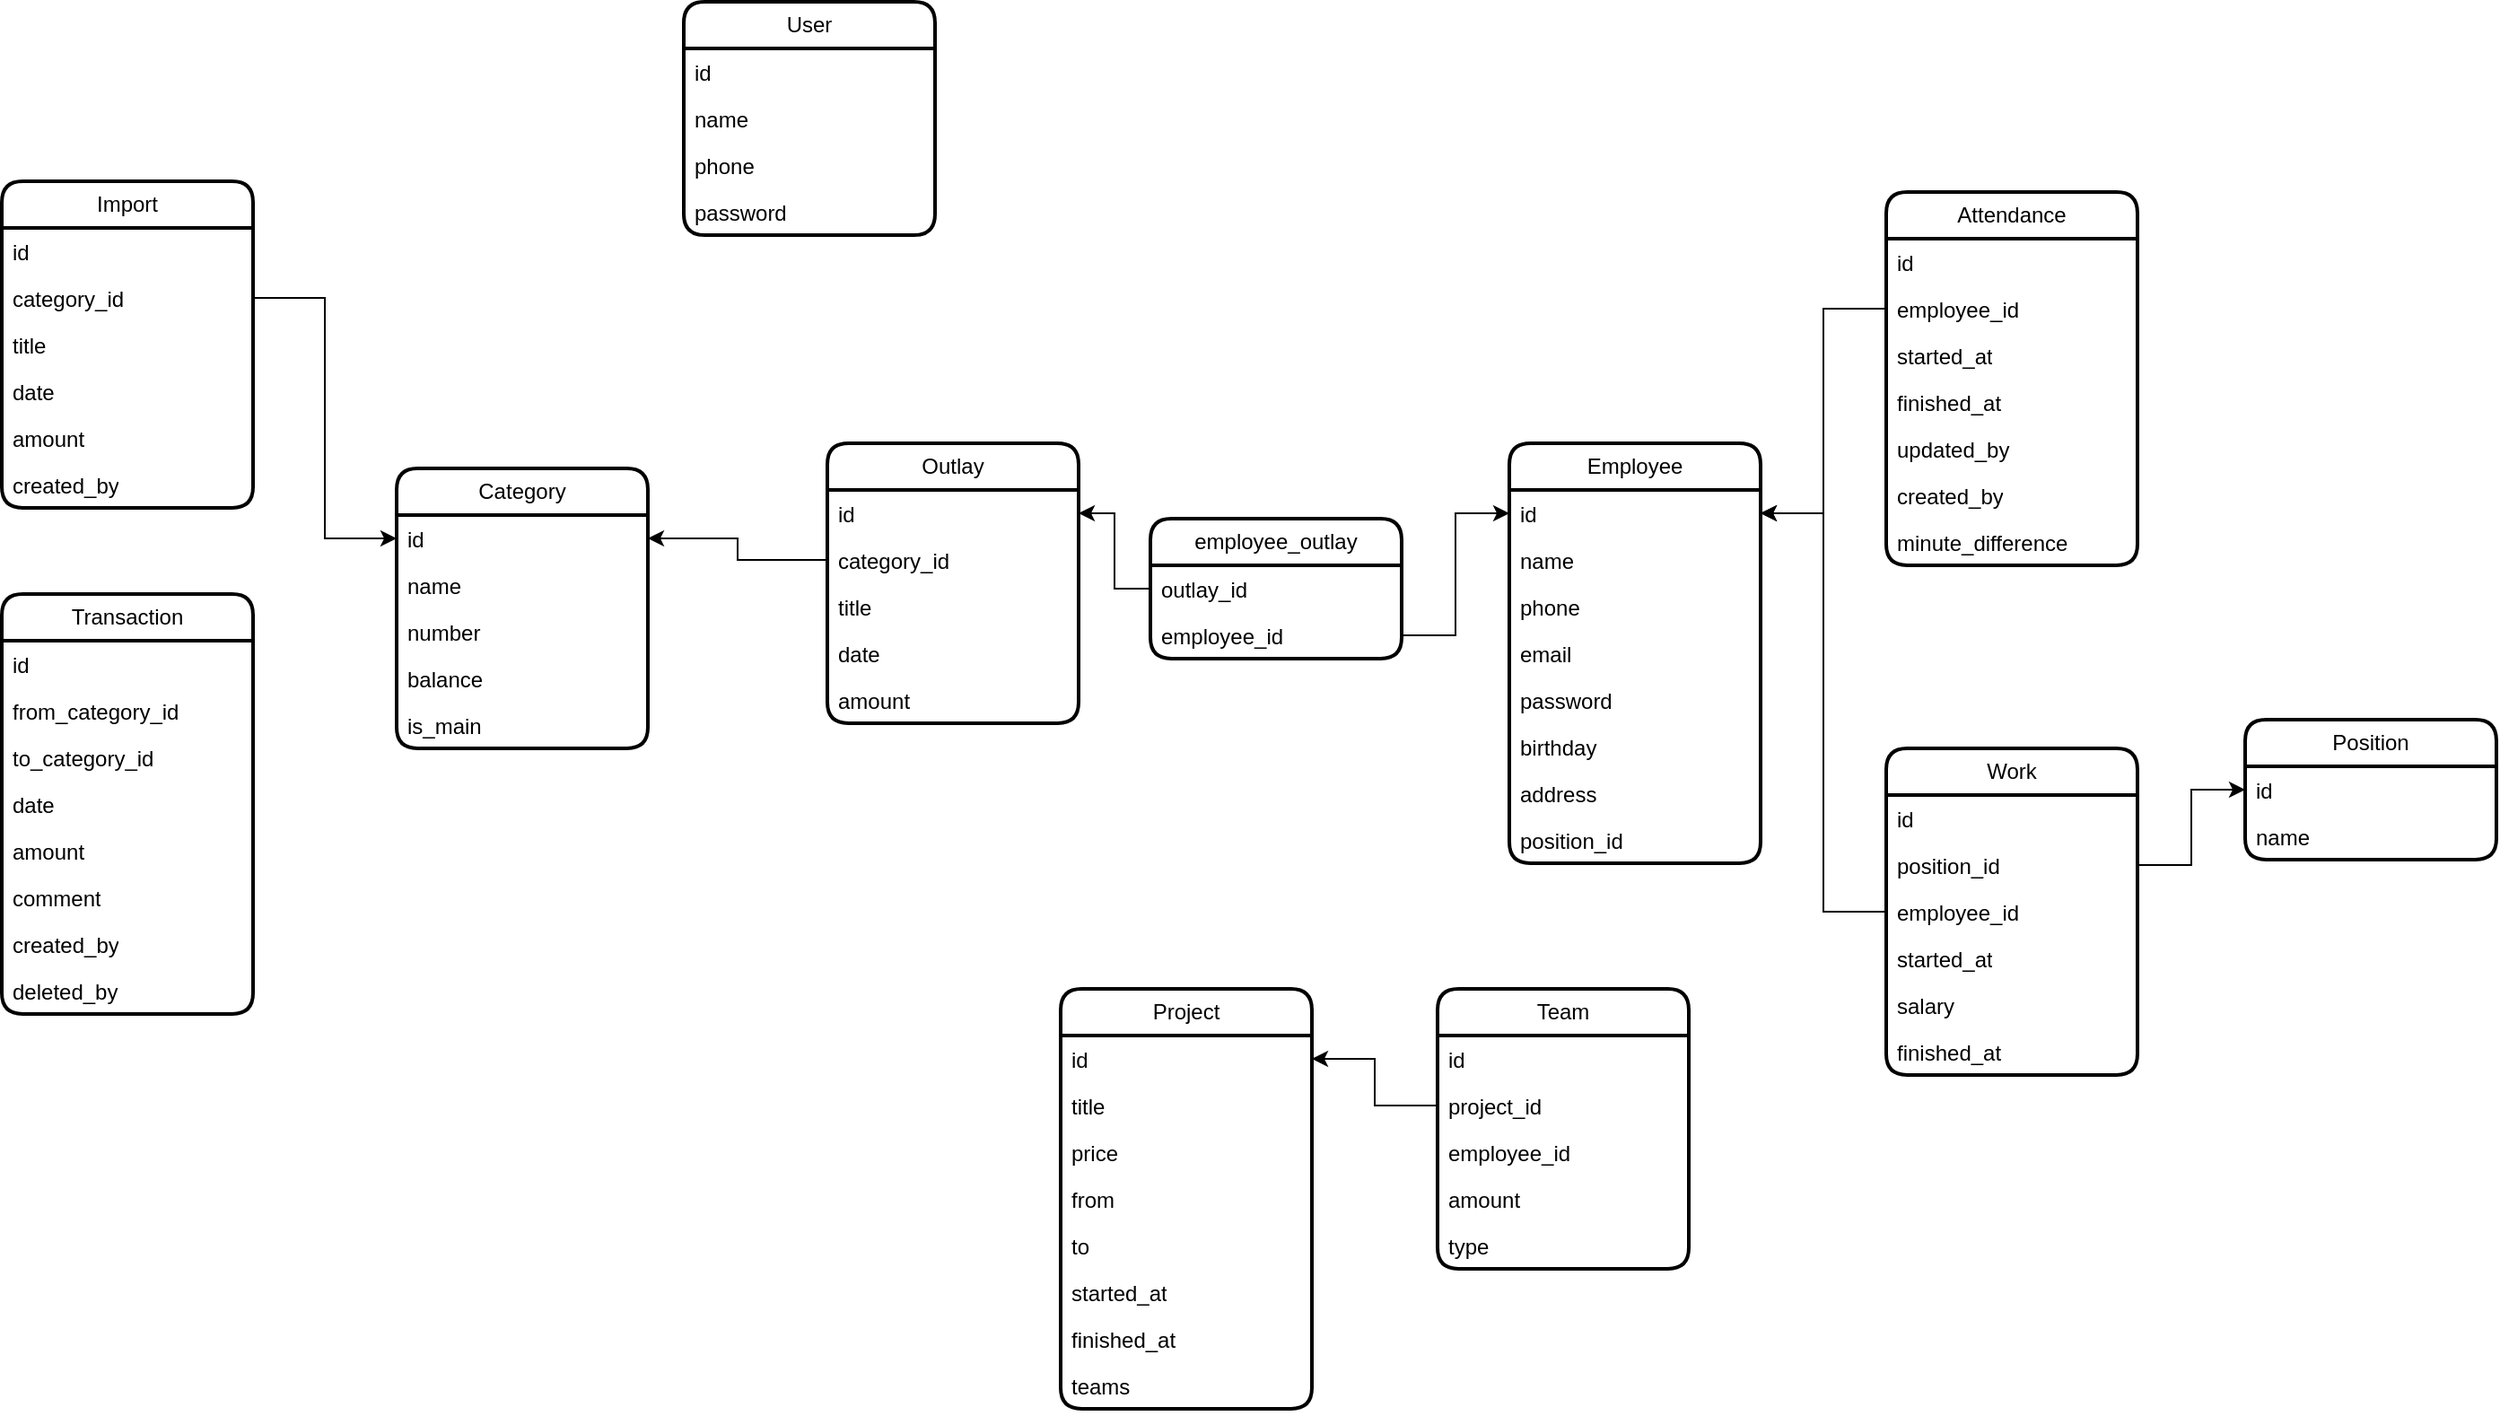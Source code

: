 <mxfile version="24.0.6" type="github" pages="2">
  <diagram name="Страница — 1" id="xwpIghTw2s4G7OZQ__0h">
    <mxGraphModel dx="1434" dy="-431" grid="1" gridSize="10" guides="1" tooltips="1" connect="1" arrows="1" fold="1" page="1" pageScale="1" pageWidth="827" pageHeight="1169" math="0" shadow="0">
      <root>
        <mxCell id="0" />
        <mxCell id="1" parent="0" />
        <mxCell id="VWcEw-TMoXdzqKvh63hx-1" value="Category" style="swimlane;fontStyle=0;childLayout=stackLayout;horizontal=1;startSize=26;fillColor=none;horizontalStack=0;resizeParent=1;resizeParentMax=0;resizeLast=0;collapsible=1;marginBottom=0;whiteSpace=wrap;html=1;rounded=1;shadow=0;glass=0;strokeWidth=2;" parent="1" vertex="1">
          <mxGeometry x="420" y="1830" width="140" height="156" as="geometry" />
        </mxCell>
        <mxCell id="VWcEw-TMoXdzqKvh63hx-2" value="id" style="text;strokeColor=none;fillColor=none;align=left;verticalAlign=top;spacingLeft=4;spacingRight=4;overflow=hidden;rotatable=0;points=[[0,0.5],[1,0.5]];portConstraint=eastwest;whiteSpace=wrap;html=1;" parent="VWcEw-TMoXdzqKvh63hx-1" vertex="1">
          <mxGeometry y="26" width="140" height="26" as="geometry" />
        </mxCell>
        <mxCell id="VWcEw-TMoXdzqKvh63hx-3" value="name" style="text;strokeColor=none;fillColor=none;align=left;verticalAlign=top;spacingLeft=4;spacingRight=4;overflow=hidden;rotatable=0;points=[[0,0.5],[1,0.5]];portConstraint=eastwest;whiteSpace=wrap;html=1;" parent="VWcEw-TMoXdzqKvh63hx-1" vertex="1">
          <mxGeometry y="52" width="140" height="26" as="geometry" />
        </mxCell>
        <mxCell id="VWcEw-TMoXdzqKvh63hx-4" value="number" style="text;strokeColor=none;fillColor=none;align=left;verticalAlign=top;spacingLeft=4;spacingRight=4;overflow=hidden;rotatable=0;points=[[0,0.5],[1,0.5]];portConstraint=eastwest;whiteSpace=wrap;html=1;" parent="VWcEw-TMoXdzqKvh63hx-1" vertex="1">
          <mxGeometry y="78" width="140" height="26" as="geometry" />
        </mxCell>
        <mxCell id="VWcEw-TMoXdzqKvh63hx-12" value="balance" style="text;strokeColor=none;fillColor=none;align=left;verticalAlign=top;spacingLeft=4;spacingRight=4;overflow=hidden;rotatable=0;points=[[0,0.5],[1,0.5]];portConstraint=eastwest;whiteSpace=wrap;html=1;" parent="VWcEw-TMoXdzqKvh63hx-1" vertex="1">
          <mxGeometry y="104" width="140" height="26" as="geometry" />
        </mxCell>
        <mxCell id="VWcEw-TMoXdzqKvh63hx-49" value="is_main" style="text;strokeColor=none;fillColor=none;align=left;verticalAlign=top;spacingLeft=4;spacingRight=4;overflow=hidden;rotatable=0;points=[[0,0.5],[1,0.5]];portConstraint=eastwest;whiteSpace=wrap;html=1;" parent="VWcEw-TMoXdzqKvh63hx-1" vertex="1">
          <mxGeometry y="130" width="140" height="26" as="geometry" />
        </mxCell>
        <mxCell id="VWcEw-TMoXdzqKvh63hx-13" value="Transaction" style="swimlane;fontStyle=0;childLayout=stackLayout;horizontal=1;startSize=26;fillColor=none;horizontalStack=0;resizeParent=1;resizeParentMax=0;resizeLast=0;collapsible=1;marginBottom=0;whiteSpace=wrap;html=1;rounded=1;shadow=0;glass=0;strokeWidth=2;" parent="1" vertex="1">
          <mxGeometry x="200" y="1900" width="140" height="234" as="geometry" />
        </mxCell>
        <mxCell id="VWcEw-TMoXdzqKvh63hx-14" value="id" style="text;strokeColor=none;fillColor=none;align=left;verticalAlign=top;spacingLeft=4;spacingRight=4;overflow=hidden;rotatable=0;points=[[0,0.5],[1,0.5]];portConstraint=eastwest;whiteSpace=wrap;html=1;" parent="VWcEw-TMoXdzqKvh63hx-13" vertex="1">
          <mxGeometry y="26" width="140" height="26" as="geometry" />
        </mxCell>
        <mxCell id="VWcEw-TMoXdzqKvh63hx-15" value="from_category_id" style="text;strokeColor=none;fillColor=none;align=left;verticalAlign=top;spacingLeft=4;spacingRight=4;overflow=hidden;rotatable=0;points=[[0,0.5],[1,0.5]];portConstraint=eastwest;whiteSpace=wrap;html=1;" parent="VWcEw-TMoXdzqKvh63hx-13" vertex="1">
          <mxGeometry y="52" width="140" height="26" as="geometry" />
        </mxCell>
        <mxCell id="VWcEw-TMoXdzqKvh63hx-16" value="to_category_id" style="text;strokeColor=none;fillColor=none;align=left;verticalAlign=top;spacingLeft=4;spacingRight=4;overflow=hidden;rotatable=0;points=[[0,0.5],[1,0.5]];portConstraint=eastwest;whiteSpace=wrap;html=1;" parent="VWcEw-TMoXdzqKvh63hx-13" vertex="1">
          <mxGeometry y="78" width="140" height="26" as="geometry" />
        </mxCell>
        <mxCell id="VWcEw-TMoXdzqKvh63hx-17" value="date" style="text;strokeColor=none;fillColor=none;align=left;verticalAlign=top;spacingLeft=4;spacingRight=4;overflow=hidden;rotatable=0;points=[[0,0.5],[1,0.5]];portConstraint=eastwest;whiteSpace=wrap;html=1;" parent="VWcEw-TMoXdzqKvh63hx-13" vertex="1">
          <mxGeometry y="104" width="140" height="26" as="geometry" />
        </mxCell>
        <mxCell id="VWcEw-TMoXdzqKvh63hx-18" value="amount" style="text;strokeColor=none;fillColor=none;align=left;verticalAlign=top;spacingLeft=4;spacingRight=4;overflow=hidden;rotatable=0;points=[[0,0.5],[1,0.5]];portConstraint=eastwest;whiteSpace=wrap;html=1;" parent="VWcEw-TMoXdzqKvh63hx-13" vertex="1">
          <mxGeometry y="130" width="140" height="26" as="geometry" />
        </mxCell>
        <mxCell id="VWcEw-TMoXdzqKvh63hx-19" value="comment" style="text;strokeColor=none;fillColor=none;align=left;verticalAlign=top;spacingLeft=4;spacingRight=4;overflow=hidden;rotatable=0;points=[[0,0.5],[1,0.5]];portConstraint=eastwest;whiteSpace=wrap;html=1;" parent="VWcEw-TMoXdzqKvh63hx-13" vertex="1">
          <mxGeometry y="156" width="140" height="26" as="geometry" />
        </mxCell>
        <mxCell id="VWcEw-TMoXdzqKvh63hx-50" value="created_by" style="text;strokeColor=none;fillColor=none;align=left;verticalAlign=top;spacingLeft=4;spacingRight=4;overflow=hidden;rotatable=0;points=[[0,0.5],[1,0.5]];portConstraint=eastwest;whiteSpace=wrap;html=1;" parent="VWcEw-TMoXdzqKvh63hx-13" vertex="1">
          <mxGeometry y="182" width="140" height="26" as="geometry" />
        </mxCell>
        <mxCell id="VWcEw-TMoXdzqKvh63hx-51" value="deleted_by" style="text;strokeColor=none;fillColor=none;align=left;verticalAlign=top;spacingLeft=4;spacingRight=4;overflow=hidden;rotatable=0;points=[[0,0.5],[1,0.5]];portConstraint=eastwest;whiteSpace=wrap;html=1;" parent="VWcEw-TMoXdzqKvh63hx-13" vertex="1">
          <mxGeometry y="208" width="140" height="26" as="geometry" />
        </mxCell>
        <mxCell id="VWcEw-TMoXdzqKvh63hx-20" value="Outlay" style="swimlane;fontStyle=0;childLayout=stackLayout;horizontal=1;startSize=26;fillColor=none;horizontalStack=0;resizeParent=1;resizeParentMax=0;resizeLast=0;collapsible=1;marginBottom=0;whiteSpace=wrap;html=1;rounded=1;shadow=0;glass=0;strokeWidth=2;" parent="1" vertex="1">
          <mxGeometry x="660" y="1816" width="140" height="156" as="geometry" />
        </mxCell>
        <mxCell id="VWcEw-TMoXdzqKvh63hx-21" value="id" style="text;strokeColor=none;fillColor=none;align=left;verticalAlign=top;spacingLeft=4;spacingRight=4;overflow=hidden;rotatable=0;points=[[0,0.5],[1,0.5]];portConstraint=eastwest;whiteSpace=wrap;html=1;" parent="VWcEw-TMoXdzqKvh63hx-20" vertex="1">
          <mxGeometry y="26" width="140" height="26" as="geometry" />
        </mxCell>
        <mxCell id="VWcEw-TMoXdzqKvh63hx-27" value="category_id" style="text;strokeColor=none;fillColor=none;align=left;verticalAlign=top;spacingLeft=4;spacingRight=4;overflow=hidden;rotatable=0;points=[[0,0.5],[1,0.5]];portConstraint=eastwest;whiteSpace=wrap;html=1;" parent="VWcEw-TMoXdzqKvh63hx-20" vertex="1">
          <mxGeometry y="52" width="140" height="26" as="geometry" />
        </mxCell>
        <mxCell id="VWcEw-TMoXdzqKvh63hx-25" value="title" style="text;strokeColor=none;fillColor=none;align=left;verticalAlign=top;spacingLeft=4;spacingRight=4;overflow=hidden;rotatable=0;points=[[0,0.5],[1,0.5]];portConstraint=eastwest;whiteSpace=wrap;html=1;" parent="VWcEw-TMoXdzqKvh63hx-20" vertex="1">
          <mxGeometry y="78" width="140" height="26" as="geometry" />
        </mxCell>
        <mxCell id="VWcEw-TMoXdzqKvh63hx-22" value="date" style="text;strokeColor=none;fillColor=none;align=left;verticalAlign=top;spacingLeft=4;spacingRight=4;overflow=hidden;rotatable=0;points=[[0,0.5],[1,0.5]];portConstraint=eastwest;whiteSpace=wrap;html=1;" parent="VWcEw-TMoXdzqKvh63hx-20" vertex="1">
          <mxGeometry y="104" width="140" height="26" as="geometry" />
        </mxCell>
        <mxCell id="VWcEw-TMoXdzqKvh63hx-23" value="amount" style="text;strokeColor=none;fillColor=none;align=left;verticalAlign=top;spacingLeft=4;spacingRight=4;overflow=hidden;rotatable=0;points=[[0,0.5],[1,0.5]];portConstraint=eastwest;whiteSpace=wrap;html=1;" parent="VWcEw-TMoXdzqKvh63hx-20" vertex="1">
          <mxGeometry y="130" width="140" height="26" as="geometry" />
        </mxCell>
        <mxCell id="VWcEw-TMoXdzqKvh63hx-28" value="Employee" style="swimlane;fontStyle=0;childLayout=stackLayout;horizontal=1;startSize=26;fillColor=none;horizontalStack=0;resizeParent=1;resizeParentMax=0;resizeLast=0;collapsible=1;marginBottom=0;whiteSpace=wrap;html=1;rounded=1;shadow=0;glass=0;strokeWidth=2;" parent="1" vertex="1">
          <mxGeometry x="1040" y="1816" width="140" height="234" as="geometry" />
        </mxCell>
        <mxCell id="VWcEw-TMoXdzqKvh63hx-29" value="id" style="text;strokeColor=none;fillColor=none;align=left;verticalAlign=top;spacingLeft=4;spacingRight=4;overflow=hidden;rotatable=0;points=[[0,0.5],[1,0.5]];portConstraint=eastwest;whiteSpace=wrap;html=1;" parent="VWcEw-TMoXdzqKvh63hx-28" vertex="1">
          <mxGeometry y="26" width="140" height="26" as="geometry" />
        </mxCell>
        <mxCell id="VWcEw-TMoXdzqKvh63hx-30" value="name" style="text;strokeColor=none;fillColor=none;align=left;verticalAlign=top;spacingLeft=4;spacingRight=4;overflow=hidden;rotatable=0;points=[[0,0.5],[1,0.5]];portConstraint=eastwest;whiteSpace=wrap;html=1;" parent="VWcEw-TMoXdzqKvh63hx-28" vertex="1">
          <mxGeometry y="52" width="140" height="26" as="geometry" />
        </mxCell>
        <mxCell id="VWcEw-TMoXdzqKvh63hx-31" value="phone" style="text;strokeColor=none;fillColor=none;align=left;verticalAlign=top;spacingLeft=4;spacingRight=4;overflow=hidden;rotatable=0;points=[[0,0.5],[1,0.5]];portConstraint=eastwest;whiteSpace=wrap;html=1;" parent="VWcEw-TMoXdzqKvh63hx-28" vertex="1">
          <mxGeometry y="78" width="140" height="26" as="geometry" />
        </mxCell>
        <mxCell id="9NRJ1EpwqkjF6dRCO5aD-13" value="email" style="text;strokeColor=none;fillColor=none;align=left;verticalAlign=top;spacingLeft=4;spacingRight=4;overflow=hidden;rotatable=0;points=[[0,0.5],[1,0.5]];portConstraint=eastwest;whiteSpace=wrap;html=1;" parent="VWcEw-TMoXdzqKvh63hx-28" vertex="1">
          <mxGeometry y="104" width="140" height="26" as="geometry" />
        </mxCell>
        <mxCell id="FrUowMjnDS1oC3BA43KI-1" value="password" style="text;strokeColor=none;fillColor=none;align=left;verticalAlign=top;spacingLeft=4;spacingRight=4;overflow=hidden;rotatable=0;points=[[0,0.5],[1,0.5]];portConstraint=eastwest;whiteSpace=wrap;html=1;" parent="VWcEw-TMoXdzqKvh63hx-28" vertex="1">
          <mxGeometry y="130" width="140" height="26" as="geometry" />
        </mxCell>
        <mxCell id="va77DOEVcfIE8ZO99TZS-9" value="birthday" style="text;strokeColor=none;fillColor=none;align=left;verticalAlign=top;spacingLeft=4;spacingRight=4;overflow=hidden;rotatable=0;points=[[0,0.5],[1,0.5]];portConstraint=eastwest;whiteSpace=wrap;html=1;" parent="VWcEw-TMoXdzqKvh63hx-28" vertex="1">
          <mxGeometry y="156" width="140" height="26" as="geometry" />
        </mxCell>
        <mxCell id="va77DOEVcfIE8ZO99TZS-10" value="address" style="text;strokeColor=none;fillColor=none;align=left;verticalAlign=top;spacingLeft=4;spacingRight=4;overflow=hidden;rotatable=0;points=[[0,0.5],[1,0.5]];portConstraint=eastwest;whiteSpace=wrap;html=1;" parent="VWcEw-TMoXdzqKvh63hx-28" vertex="1">
          <mxGeometry y="182" width="140" height="26" as="geometry" />
        </mxCell>
        <mxCell id="va77DOEVcfIE8ZO99TZS-17" value="position_id" style="text;strokeColor=none;fillColor=none;align=left;verticalAlign=top;spacingLeft=4;spacingRight=4;overflow=hidden;rotatable=0;points=[[0,0.5],[1,0.5]];portConstraint=eastwest;whiteSpace=wrap;html=1;" parent="VWcEw-TMoXdzqKvh63hx-28" vertex="1">
          <mxGeometry y="208" width="140" height="26" as="geometry" />
        </mxCell>
        <mxCell id="VWcEw-TMoXdzqKvh63hx-35" value="Position" style="swimlane;fontStyle=0;childLayout=stackLayout;horizontal=1;startSize=26;fillColor=none;horizontalStack=0;resizeParent=1;resizeParentMax=0;resizeLast=0;collapsible=1;marginBottom=0;whiteSpace=wrap;html=1;rounded=1;shadow=0;glass=0;strokeWidth=2;" parent="1" vertex="1">
          <mxGeometry x="1450" y="1970" width="140" height="78" as="geometry" />
        </mxCell>
        <mxCell id="VWcEw-TMoXdzqKvh63hx-36" value="id" style="text;strokeColor=none;fillColor=none;align=left;verticalAlign=top;spacingLeft=4;spacingRight=4;overflow=hidden;rotatable=0;points=[[0,0.5],[1,0.5]];portConstraint=eastwest;whiteSpace=wrap;html=1;" parent="VWcEw-TMoXdzqKvh63hx-35" vertex="1">
          <mxGeometry y="26" width="140" height="26" as="geometry" />
        </mxCell>
        <mxCell id="VWcEw-TMoXdzqKvh63hx-37" value="name" style="text;strokeColor=none;fillColor=none;align=left;verticalAlign=top;spacingLeft=4;spacingRight=4;overflow=hidden;rotatable=0;points=[[0,0.5],[1,0.5]];portConstraint=eastwest;whiteSpace=wrap;html=1;" parent="VWcEw-TMoXdzqKvh63hx-35" vertex="1">
          <mxGeometry y="52" width="140" height="26" as="geometry" />
        </mxCell>
        <mxCell id="VWcEw-TMoXdzqKvh63hx-44" value="employee_outlay" style="swimlane;fontStyle=0;childLayout=stackLayout;horizontal=1;startSize=26;fillColor=none;horizontalStack=0;resizeParent=1;resizeParentMax=0;resizeLast=0;collapsible=1;marginBottom=0;whiteSpace=wrap;html=1;rounded=1;shadow=0;glass=0;strokeWidth=2;" parent="1" vertex="1">
          <mxGeometry x="840" y="1858" width="140" height="78" as="geometry" />
        </mxCell>
        <mxCell id="VWcEw-TMoXdzqKvh63hx-45" value="outlay_id" style="text;strokeColor=none;fillColor=none;align=left;verticalAlign=top;spacingLeft=4;spacingRight=4;overflow=hidden;rotatable=0;points=[[0,0.5],[1,0.5]];portConstraint=eastwest;whiteSpace=wrap;html=1;" parent="VWcEw-TMoXdzqKvh63hx-44" vertex="1">
          <mxGeometry y="26" width="140" height="26" as="geometry" />
        </mxCell>
        <mxCell id="VWcEw-TMoXdzqKvh63hx-46" value="employee_id" style="text;strokeColor=none;fillColor=none;align=left;verticalAlign=top;spacingLeft=4;spacingRight=4;overflow=hidden;rotatable=0;points=[[0,0.5],[1,0.5]];portConstraint=eastwest;whiteSpace=wrap;html=1;" parent="VWcEw-TMoXdzqKvh63hx-44" vertex="1">
          <mxGeometry y="52" width="140" height="26" as="geometry" />
        </mxCell>
        <mxCell id="VWcEw-TMoXdzqKvh63hx-47" style="edgeStyle=orthogonalEdgeStyle;rounded=0;orthogonalLoop=1;jettySize=auto;html=1;entryX=0;entryY=0.5;entryDx=0;entryDy=0;" parent="1" source="VWcEw-TMoXdzqKvh63hx-46" target="VWcEw-TMoXdzqKvh63hx-29" edge="1">
          <mxGeometry relative="1" as="geometry" />
        </mxCell>
        <mxCell id="VWcEw-TMoXdzqKvh63hx-48" style="edgeStyle=orthogonalEdgeStyle;rounded=0;orthogonalLoop=1;jettySize=auto;html=1;entryX=1;entryY=0.5;entryDx=0;entryDy=0;" parent="1" source="VWcEw-TMoXdzqKvh63hx-45" target="VWcEw-TMoXdzqKvh63hx-21" edge="1">
          <mxGeometry relative="1" as="geometry" />
        </mxCell>
        <mxCell id="VWcEw-TMoXdzqKvh63hx-52" value="User" style="swimlane;fontStyle=0;childLayout=stackLayout;horizontal=1;startSize=26;fillColor=none;horizontalStack=0;resizeParent=1;resizeParentMax=0;resizeLast=0;collapsible=1;marginBottom=0;whiteSpace=wrap;html=1;rounded=1;shadow=0;glass=0;strokeWidth=2;" parent="1" vertex="1">
          <mxGeometry x="580" y="1570" width="140" height="130" as="geometry" />
        </mxCell>
        <mxCell id="VWcEw-TMoXdzqKvh63hx-53" value="id" style="text;strokeColor=none;fillColor=none;align=left;verticalAlign=top;spacingLeft=4;spacingRight=4;overflow=hidden;rotatable=0;points=[[0,0.5],[1,0.5]];portConstraint=eastwest;whiteSpace=wrap;html=1;" parent="VWcEw-TMoXdzqKvh63hx-52" vertex="1">
          <mxGeometry y="26" width="140" height="26" as="geometry" />
        </mxCell>
        <mxCell id="VWcEw-TMoXdzqKvh63hx-54" value="name" style="text;strokeColor=none;fillColor=none;align=left;verticalAlign=top;spacingLeft=4;spacingRight=4;overflow=hidden;rotatable=0;points=[[0,0.5],[1,0.5]];portConstraint=eastwest;whiteSpace=wrap;html=1;" parent="VWcEw-TMoXdzqKvh63hx-52" vertex="1">
          <mxGeometry y="52" width="140" height="26" as="geometry" />
        </mxCell>
        <mxCell id="VWcEw-TMoXdzqKvh63hx-55" value="phone" style="text;strokeColor=none;fillColor=none;align=left;verticalAlign=top;spacingLeft=4;spacingRight=4;overflow=hidden;rotatable=0;points=[[0,0.5],[1,0.5]];portConstraint=eastwest;whiteSpace=wrap;html=1;" parent="VWcEw-TMoXdzqKvh63hx-52" vertex="1">
          <mxGeometry y="78" width="140" height="26" as="geometry" />
        </mxCell>
        <mxCell id="VWcEw-TMoXdzqKvh63hx-56" value="password" style="text;strokeColor=none;fillColor=none;align=left;verticalAlign=top;spacingLeft=4;spacingRight=4;overflow=hidden;rotatable=0;points=[[0,0.5],[1,0.5]];portConstraint=eastwest;whiteSpace=wrap;html=1;" parent="VWcEw-TMoXdzqKvh63hx-52" vertex="1">
          <mxGeometry y="104" width="140" height="26" as="geometry" />
        </mxCell>
        <mxCell id="VWcEw-TMoXdzqKvh63hx-58" value="Import" style="swimlane;fontStyle=0;childLayout=stackLayout;horizontal=1;startSize=26;fillColor=none;horizontalStack=0;resizeParent=1;resizeParentMax=0;resizeLast=0;collapsible=1;marginBottom=0;whiteSpace=wrap;html=1;rounded=1;shadow=0;glass=0;strokeWidth=2;" parent="1" vertex="1">
          <mxGeometry x="200" y="1670" width="140" height="182" as="geometry" />
        </mxCell>
        <mxCell id="VWcEw-TMoXdzqKvh63hx-59" value="id" style="text;strokeColor=none;fillColor=none;align=left;verticalAlign=top;spacingLeft=4;spacingRight=4;overflow=hidden;rotatable=0;points=[[0,0.5],[1,0.5]];portConstraint=eastwest;whiteSpace=wrap;html=1;" parent="VWcEw-TMoXdzqKvh63hx-58" vertex="1">
          <mxGeometry y="26" width="140" height="26" as="geometry" />
        </mxCell>
        <mxCell id="VWcEw-TMoXdzqKvh63hx-60" value="category_id" style="text;strokeColor=none;fillColor=none;align=left;verticalAlign=top;spacingLeft=4;spacingRight=4;overflow=hidden;rotatable=0;points=[[0,0.5],[1,0.5]];portConstraint=eastwest;whiteSpace=wrap;html=1;" parent="VWcEw-TMoXdzqKvh63hx-58" vertex="1">
          <mxGeometry y="52" width="140" height="26" as="geometry" />
        </mxCell>
        <mxCell id="VWcEw-TMoXdzqKvh63hx-61" value="title" style="text;strokeColor=none;fillColor=none;align=left;verticalAlign=top;spacingLeft=4;spacingRight=4;overflow=hidden;rotatable=0;points=[[0,0.5],[1,0.5]];portConstraint=eastwest;whiteSpace=wrap;html=1;" parent="VWcEw-TMoXdzqKvh63hx-58" vertex="1">
          <mxGeometry y="78" width="140" height="26" as="geometry" />
        </mxCell>
        <mxCell id="VWcEw-TMoXdzqKvh63hx-62" value="date" style="text;strokeColor=none;fillColor=none;align=left;verticalAlign=top;spacingLeft=4;spacingRight=4;overflow=hidden;rotatable=0;points=[[0,0.5],[1,0.5]];portConstraint=eastwest;whiteSpace=wrap;html=1;" parent="VWcEw-TMoXdzqKvh63hx-58" vertex="1">
          <mxGeometry y="104" width="140" height="26" as="geometry" />
        </mxCell>
        <mxCell id="VWcEw-TMoXdzqKvh63hx-63" value="amount" style="text;strokeColor=none;fillColor=none;align=left;verticalAlign=top;spacingLeft=4;spacingRight=4;overflow=hidden;rotatable=0;points=[[0,0.5],[1,0.5]];portConstraint=eastwest;whiteSpace=wrap;html=1;" parent="VWcEw-TMoXdzqKvh63hx-58" vertex="1">
          <mxGeometry y="130" width="140" height="26" as="geometry" />
        </mxCell>
        <mxCell id="O3pBmTGmqObe6j4ZyWSb-1" value="created_by" style="text;strokeColor=none;fillColor=none;align=left;verticalAlign=top;spacingLeft=4;spacingRight=4;overflow=hidden;rotatable=0;points=[[0,0.5],[1,0.5]];portConstraint=eastwest;whiteSpace=wrap;html=1;" parent="VWcEw-TMoXdzqKvh63hx-58" vertex="1">
          <mxGeometry y="156" width="140" height="26" as="geometry" />
        </mxCell>
        <mxCell id="VWcEw-TMoXdzqKvh63hx-64" style="edgeStyle=orthogonalEdgeStyle;rounded=0;orthogonalLoop=1;jettySize=auto;html=1;entryX=0;entryY=0.5;entryDx=0;entryDy=0;" parent="1" source="VWcEw-TMoXdzqKvh63hx-60" target="VWcEw-TMoXdzqKvh63hx-2" edge="1">
          <mxGeometry relative="1" as="geometry" />
        </mxCell>
        <mxCell id="VWcEw-TMoXdzqKvh63hx-65" style="edgeStyle=orthogonalEdgeStyle;rounded=0;orthogonalLoop=1;jettySize=auto;html=1;entryX=1;entryY=0.5;entryDx=0;entryDy=0;" parent="1" source="VWcEw-TMoXdzqKvh63hx-27" target="VWcEw-TMoXdzqKvh63hx-2" edge="1">
          <mxGeometry relative="1" as="geometry" />
        </mxCell>
        <mxCell id="FrUowMjnDS1oC3BA43KI-2" value="Attendance" style="swimlane;fontStyle=0;childLayout=stackLayout;horizontal=1;startSize=26;fillColor=none;horizontalStack=0;resizeParent=1;resizeParentMax=0;resizeLast=0;collapsible=1;marginBottom=0;whiteSpace=wrap;html=1;rounded=1;shadow=0;glass=0;strokeWidth=2;" parent="1" vertex="1">
          <mxGeometry x="1250" y="1676" width="140" height="208" as="geometry" />
        </mxCell>
        <mxCell id="FrUowMjnDS1oC3BA43KI-3" value="id" style="text;strokeColor=none;fillColor=none;align=left;verticalAlign=top;spacingLeft=4;spacingRight=4;overflow=hidden;rotatable=0;points=[[0,0.5],[1,0.5]];portConstraint=eastwest;whiteSpace=wrap;html=1;" parent="FrUowMjnDS1oC3BA43KI-2" vertex="1">
          <mxGeometry y="26" width="140" height="26" as="geometry" />
        </mxCell>
        <mxCell id="FrUowMjnDS1oC3BA43KI-6" value="employee_id" style="text;strokeColor=none;fillColor=none;align=left;verticalAlign=top;spacingLeft=4;spacingRight=4;overflow=hidden;rotatable=0;points=[[0,0.5],[1,0.5]];portConstraint=eastwest;whiteSpace=wrap;html=1;" parent="FrUowMjnDS1oC3BA43KI-2" vertex="1">
          <mxGeometry y="52" width="140" height="26" as="geometry" />
        </mxCell>
        <mxCell id="FrUowMjnDS1oC3BA43KI-4" value="started_at" style="text;strokeColor=none;fillColor=none;align=left;verticalAlign=top;spacingLeft=4;spacingRight=4;overflow=hidden;rotatable=0;points=[[0,0.5],[1,0.5]];portConstraint=eastwest;whiteSpace=wrap;html=1;" parent="FrUowMjnDS1oC3BA43KI-2" vertex="1">
          <mxGeometry y="78" width="140" height="26" as="geometry" />
        </mxCell>
        <mxCell id="FrUowMjnDS1oC3BA43KI-5" value="finished_at" style="text;strokeColor=none;fillColor=none;align=left;verticalAlign=top;spacingLeft=4;spacingRight=4;overflow=hidden;rotatable=0;points=[[0,0.5],[1,0.5]];portConstraint=eastwest;whiteSpace=wrap;html=1;" parent="FrUowMjnDS1oC3BA43KI-2" vertex="1">
          <mxGeometry y="104" width="140" height="26" as="geometry" />
        </mxCell>
        <mxCell id="FrUowMjnDS1oC3BA43KI-7" value="updated_by" style="text;strokeColor=none;fillColor=none;align=left;verticalAlign=top;spacingLeft=4;spacingRight=4;overflow=hidden;rotatable=0;points=[[0,0.5],[1,0.5]];portConstraint=eastwest;whiteSpace=wrap;html=1;" parent="FrUowMjnDS1oC3BA43KI-2" vertex="1">
          <mxGeometry y="130" width="140" height="26" as="geometry" />
        </mxCell>
        <mxCell id="FrUowMjnDS1oC3BA43KI-9" value="created_by" style="text;strokeColor=none;fillColor=none;align=left;verticalAlign=top;spacingLeft=4;spacingRight=4;overflow=hidden;rotatable=0;points=[[0,0.5],[1,0.5]];portConstraint=eastwest;whiteSpace=wrap;html=1;" parent="FrUowMjnDS1oC3BA43KI-2" vertex="1">
          <mxGeometry y="156" width="140" height="26" as="geometry" />
        </mxCell>
        <mxCell id="FrUowMjnDS1oC3BA43KI-10" value="minute_difference" style="text;strokeColor=none;fillColor=none;align=left;verticalAlign=top;spacingLeft=4;spacingRight=4;overflow=hidden;rotatable=0;points=[[0,0.5],[1,0.5]];portConstraint=eastwest;whiteSpace=wrap;html=1;" parent="FrUowMjnDS1oC3BA43KI-2" vertex="1">
          <mxGeometry y="182" width="140" height="26" as="geometry" />
        </mxCell>
        <mxCell id="FrUowMjnDS1oC3BA43KI-8" style="edgeStyle=orthogonalEdgeStyle;rounded=0;orthogonalLoop=1;jettySize=auto;html=1;entryX=1;entryY=0.5;entryDx=0;entryDy=0;" parent="1" source="FrUowMjnDS1oC3BA43KI-6" target="VWcEw-TMoXdzqKvh63hx-29" edge="1">
          <mxGeometry relative="1" as="geometry" />
        </mxCell>
        <mxCell id="va77DOEVcfIE8ZO99TZS-1" value="Work" style="swimlane;fontStyle=0;childLayout=stackLayout;horizontal=1;startSize=26;fillColor=none;horizontalStack=0;resizeParent=1;resizeParentMax=0;resizeLast=0;collapsible=1;marginBottom=0;whiteSpace=wrap;html=1;rounded=1;shadow=0;glass=0;strokeWidth=2;" parent="1" vertex="1">
          <mxGeometry x="1250" y="1986" width="140" height="182" as="geometry" />
        </mxCell>
        <mxCell id="va77DOEVcfIE8ZO99TZS-2" value="id" style="text;strokeColor=none;fillColor=none;align=left;verticalAlign=top;spacingLeft=4;spacingRight=4;overflow=hidden;rotatable=0;points=[[0,0.5],[1,0.5]];portConstraint=eastwest;whiteSpace=wrap;html=1;" parent="va77DOEVcfIE8ZO99TZS-1" vertex="1">
          <mxGeometry y="26" width="140" height="26" as="geometry" />
        </mxCell>
        <mxCell id="va77DOEVcfIE8ZO99TZS-3" value="position_id" style="text;strokeColor=none;fillColor=none;align=left;verticalAlign=top;spacingLeft=4;spacingRight=4;overflow=hidden;rotatable=0;points=[[0,0.5],[1,0.5]];portConstraint=eastwest;whiteSpace=wrap;html=1;" parent="va77DOEVcfIE8ZO99TZS-1" vertex="1">
          <mxGeometry y="52" width="140" height="26" as="geometry" />
        </mxCell>
        <mxCell id="va77DOEVcfIE8ZO99TZS-11" value="employee_id" style="text;strokeColor=none;fillColor=none;align=left;verticalAlign=top;spacingLeft=4;spacingRight=4;overflow=hidden;rotatable=0;points=[[0,0.5],[1,0.5]];portConstraint=eastwest;whiteSpace=wrap;html=1;" parent="va77DOEVcfIE8ZO99TZS-1" vertex="1">
          <mxGeometry y="78" width="140" height="26" as="geometry" />
        </mxCell>
        <mxCell id="va77DOEVcfIE8ZO99TZS-7" value="started_at" style="text;strokeColor=none;fillColor=none;align=left;verticalAlign=top;spacingLeft=4;spacingRight=4;overflow=hidden;rotatable=0;points=[[0,0.5],[1,0.5]];portConstraint=eastwest;whiteSpace=wrap;html=1;" parent="va77DOEVcfIE8ZO99TZS-1" vertex="1">
          <mxGeometry y="104" width="140" height="26" as="geometry" />
        </mxCell>
        <mxCell id="9NRJ1EpwqkjF6dRCO5aD-1" value="salary" style="text;strokeColor=none;fillColor=none;align=left;verticalAlign=top;spacingLeft=4;spacingRight=4;overflow=hidden;rotatable=0;points=[[0,0.5],[1,0.5]];portConstraint=eastwest;whiteSpace=wrap;html=1;" parent="va77DOEVcfIE8ZO99TZS-1" vertex="1">
          <mxGeometry y="130" width="140" height="26" as="geometry" />
        </mxCell>
        <mxCell id="va77DOEVcfIE8ZO99TZS-8" value="finished_at" style="text;strokeColor=none;fillColor=none;align=left;verticalAlign=top;spacingLeft=4;spacingRight=4;overflow=hidden;rotatable=0;points=[[0,0.5],[1,0.5]];portConstraint=eastwest;whiteSpace=wrap;html=1;" parent="va77DOEVcfIE8ZO99TZS-1" vertex="1">
          <mxGeometry y="156" width="140" height="26" as="geometry" />
        </mxCell>
        <mxCell id="va77DOEVcfIE8ZO99TZS-4" value="Project" style="swimlane;fontStyle=0;childLayout=stackLayout;horizontal=1;startSize=26;fillColor=none;horizontalStack=0;resizeParent=1;resizeParentMax=0;resizeLast=0;collapsible=1;marginBottom=0;whiteSpace=wrap;html=1;rounded=1;shadow=0;glass=0;strokeWidth=2;" parent="1" vertex="1">
          <mxGeometry x="790" y="2120" width="140" height="234" as="geometry" />
        </mxCell>
        <mxCell id="va77DOEVcfIE8ZO99TZS-5" value="id" style="text;strokeColor=none;fillColor=none;align=left;verticalAlign=top;spacingLeft=4;spacingRight=4;overflow=hidden;rotatable=0;points=[[0,0.5],[1,0.5]];portConstraint=eastwest;whiteSpace=wrap;html=1;" parent="va77DOEVcfIE8ZO99TZS-4" vertex="1">
          <mxGeometry y="26" width="140" height="26" as="geometry" />
        </mxCell>
        <mxCell id="va77DOEVcfIE8ZO99TZS-6" value="title" style="text;strokeColor=none;fillColor=none;align=left;verticalAlign=top;spacingLeft=4;spacingRight=4;overflow=hidden;rotatable=0;points=[[0,0.5],[1,0.5]];portConstraint=eastwest;whiteSpace=wrap;html=1;" parent="va77DOEVcfIE8ZO99TZS-4" vertex="1">
          <mxGeometry y="52" width="140" height="26" as="geometry" />
        </mxCell>
        <mxCell id="9NRJ1EpwqkjF6dRCO5aD-8" value="price" style="text;strokeColor=none;fillColor=none;align=left;verticalAlign=top;spacingLeft=4;spacingRight=4;overflow=hidden;rotatable=0;points=[[0,0.5],[1,0.5]];portConstraint=eastwest;whiteSpace=wrap;html=1;" parent="va77DOEVcfIE8ZO99TZS-4" vertex="1">
          <mxGeometry y="78" width="140" height="26" as="geometry" />
        </mxCell>
        <mxCell id="9NRJ1EpwqkjF6dRCO5aD-11" value="from" style="text;strokeColor=none;fillColor=none;align=left;verticalAlign=top;spacingLeft=4;spacingRight=4;overflow=hidden;rotatable=0;points=[[0,0.5],[1,0.5]];portConstraint=eastwest;whiteSpace=wrap;html=1;" parent="va77DOEVcfIE8ZO99TZS-4" vertex="1">
          <mxGeometry y="104" width="140" height="26" as="geometry" />
        </mxCell>
        <mxCell id="9NRJ1EpwqkjF6dRCO5aD-12" value="to" style="text;strokeColor=none;fillColor=none;align=left;verticalAlign=top;spacingLeft=4;spacingRight=4;overflow=hidden;rotatable=0;points=[[0,0.5],[1,0.5]];portConstraint=eastwest;whiteSpace=wrap;html=1;" parent="va77DOEVcfIE8ZO99TZS-4" vertex="1">
          <mxGeometry y="130" width="140" height="26" as="geometry" />
        </mxCell>
        <mxCell id="va77DOEVcfIE8ZO99TZS-15" value="started_at" style="text;strokeColor=none;fillColor=none;align=left;verticalAlign=top;spacingLeft=4;spacingRight=4;overflow=hidden;rotatable=0;points=[[0,0.5],[1,0.5]];portConstraint=eastwest;whiteSpace=wrap;html=1;" parent="va77DOEVcfIE8ZO99TZS-4" vertex="1">
          <mxGeometry y="156" width="140" height="26" as="geometry" />
        </mxCell>
        <mxCell id="va77DOEVcfIE8ZO99TZS-16" value="finished_at" style="text;strokeColor=none;fillColor=none;align=left;verticalAlign=top;spacingLeft=4;spacingRight=4;overflow=hidden;rotatable=0;points=[[0,0.5],[1,0.5]];portConstraint=eastwest;whiteSpace=wrap;html=1;" parent="va77DOEVcfIE8ZO99TZS-4" vertex="1">
          <mxGeometry y="182" width="140" height="26" as="geometry" />
        </mxCell>
        <mxCell id="9NRJ1EpwqkjF6dRCO5aD-7" value="teams" style="text;strokeColor=none;fillColor=none;align=left;verticalAlign=top;spacingLeft=4;spacingRight=4;overflow=hidden;rotatable=0;points=[[0,0.5],[1,0.5]];portConstraint=eastwest;whiteSpace=wrap;html=1;" parent="va77DOEVcfIE8ZO99TZS-4" vertex="1">
          <mxGeometry y="208" width="140" height="26" as="geometry" />
        </mxCell>
        <mxCell id="va77DOEVcfIE8ZO99TZS-12" style="edgeStyle=orthogonalEdgeStyle;rounded=0;orthogonalLoop=1;jettySize=auto;html=1;entryX=0;entryY=0.5;entryDx=0;entryDy=0;" parent="1" source="va77DOEVcfIE8ZO99TZS-3" target="VWcEw-TMoXdzqKvh63hx-36" edge="1">
          <mxGeometry relative="1" as="geometry" />
        </mxCell>
        <mxCell id="va77DOEVcfIE8ZO99TZS-19" style="edgeStyle=orthogonalEdgeStyle;rounded=0;orthogonalLoop=1;jettySize=auto;html=1;entryX=1;entryY=0.5;entryDx=0;entryDy=0;" parent="1" source="va77DOEVcfIE8ZO99TZS-11" target="VWcEw-TMoXdzqKvh63hx-29" edge="1">
          <mxGeometry relative="1" as="geometry" />
        </mxCell>
        <mxCell id="9NRJ1EpwqkjF6dRCO5aD-2" value="Team" style="swimlane;fontStyle=0;childLayout=stackLayout;horizontal=1;startSize=26;fillColor=none;horizontalStack=0;resizeParent=1;resizeParentMax=0;resizeLast=0;collapsible=1;marginBottom=0;whiteSpace=wrap;html=1;rounded=1;shadow=0;glass=0;strokeWidth=2;" parent="1" vertex="1">
          <mxGeometry x="1000" y="2120" width="140" height="156" as="geometry" />
        </mxCell>
        <mxCell id="9NRJ1EpwqkjF6dRCO5aD-3" value="id" style="text;strokeColor=none;fillColor=none;align=left;verticalAlign=top;spacingLeft=4;spacingRight=4;overflow=hidden;rotatable=0;points=[[0,0.5],[1,0.5]];portConstraint=eastwest;whiteSpace=wrap;html=1;" parent="9NRJ1EpwqkjF6dRCO5aD-2" vertex="1">
          <mxGeometry y="26" width="140" height="26" as="geometry" />
        </mxCell>
        <mxCell id="9NRJ1EpwqkjF6dRCO5aD-4" value="project_id" style="text;strokeColor=none;fillColor=none;align=left;verticalAlign=top;spacingLeft=4;spacingRight=4;overflow=hidden;rotatable=0;points=[[0,0.5],[1,0.5]];portConstraint=eastwest;whiteSpace=wrap;html=1;" parent="9NRJ1EpwqkjF6dRCO5aD-2" vertex="1">
          <mxGeometry y="52" width="140" height="26" as="geometry" />
        </mxCell>
        <mxCell id="9NRJ1EpwqkjF6dRCO5aD-9" value="employee_id" style="text;strokeColor=none;fillColor=none;align=left;verticalAlign=top;spacingLeft=4;spacingRight=4;overflow=hidden;rotatable=0;points=[[0,0.5],[1,0.5]];portConstraint=eastwest;whiteSpace=wrap;html=1;" parent="9NRJ1EpwqkjF6dRCO5aD-2" vertex="1">
          <mxGeometry y="78" width="140" height="26" as="geometry" />
        </mxCell>
        <mxCell id="9NRJ1EpwqkjF6dRCO5aD-5" value="amount" style="text;strokeColor=none;fillColor=none;align=left;verticalAlign=top;spacingLeft=4;spacingRight=4;overflow=hidden;rotatable=0;points=[[0,0.5],[1,0.5]];portConstraint=eastwest;whiteSpace=wrap;html=1;" parent="9NRJ1EpwqkjF6dRCO5aD-2" vertex="1">
          <mxGeometry y="104" width="140" height="26" as="geometry" />
        </mxCell>
        <mxCell id="9NRJ1EpwqkjF6dRCO5aD-6" value="type" style="text;strokeColor=none;fillColor=none;align=left;verticalAlign=top;spacingLeft=4;spacingRight=4;overflow=hidden;rotatable=0;points=[[0,0.5],[1,0.5]];portConstraint=eastwest;whiteSpace=wrap;html=1;" parent="9NRJ1EpwqkjF6dRCO5aD-2" vertex="1">
          <mxGeometry y="130" width="140" height="26" as="geometry" />
        </mxCell>
        <mxCell id="9NRJ1EpwqkjF6dRCO5aD-10" style="edgeStyle=orthogonalEdgeStyle;rounded=0;orthogonalLoop=1;jettySize=auto;html=1;entryX=1;entryY=0.5;entryDx=0;entryDy=0;" parent="1" source="9NRJ1EpwqkjF6dRCO5aD-4" target="va77DOEVcfIE8ZO99TZS-5" edge="1">
          <mxGeometry relative="1" as="geometry" />
        </mxCell>
      </root>
    </mxGraphModel>
  </diagram>
  <diagram id="7AuEXIyxK4dvGpUbUsbF" name="Страница — 2">
    <mxGraphModel dx="819" dy="-747" grid="1" gridSize="10" guides="1" tooltips="1" connect="1" arrows="1" fold="1" page="1" pageScale="1" pageWidth="827" pageHeight="1169" math="0" shadow="0">
      <root>
        <mxCell id="0" />
        <mxCell id="1" parent="0" />
        <mxCell id="pz3tUidAR9DcifrSmre5-1" value="Category" style="swimlane;fontStyle=0;childLayout=stackLayout;horizontal=1;startSize=26;fillColor=none;horizontalStack=0;resizeParent=1;resizeParentMax=0;resizeLast=0;collapsible=1;marginBottom=0;whiteSpace=wrap;html=1;rounded=1;shadow=0;glass=0;strokeWidth=2;" parent="1" vertex="1">
          <mxGeometry x="420" y="1830" width="140" height="156" as="geometry" />
        </mxCell>
        <mxCell id="pz3tUidAR9DcifrSmre5-2" value="id" style="text;strokeColor=none;fillColor=none;align=left;verticalAlign=top;spacingLeft=4;spacingRight=4;overflow=hidden;rotatable=0;points=[[0,0.5],[1,0.5]];portConstraint=eastwest;whiteSpace=wrap;html=1;" parent="pz3tUidAR9DcifrSmre5-1" vertex="1">
          <mxGeometry y="26" width="140" height="26" as="geometry" />
        </mxCell>
        <mxCell id="pz3tUidAR9DcifrSmre5-3" value="name" style="text;strokeColor=none;fillColor=none;align=left;verticalAlign=top;spacingLeft=4;spacingRight=4;overflow=hidden;rotatable=0;points=[[0,0.5],[1,0.5]];portConstraint=eastwest;whiteSpace=wrap;html=1;" parent="pz3tUidAR9DcifrSmre5-1" vertex="1">
          <mxGeometry y="52" width="140" height="26" as="geometry" />
        </mxCell>
        <mxCell id="pz3tUidAR9DcifrSmre5-4" value="number" style="text;strokeColor=none;fillColor=none;align=left;verticalAlign=top;spacingLeft=4;spacingRight=4;overflow=hidden;rotatable=0;points=[[0,0.5],[1,0.5]];portConstraint=eastwest;whiteSpace=wrap;html=1;" parent="pz3tUidAR9DcifrSmre5-1" vertex="1">
          <mxGeometry y="78" width="140" height="26" as="geometry" />
        </mxCell>
        <mxCell id="pz3tUidAR9DcifrSmre5-5" value="balance" style="text;strokeColor=none;fillColor=none;align=left;verticalAlign=top;spacingLeft=4;spacingRight=4;overflow=hidden;rotatable=0;points=[[0,0.5],[1,0.5]];portConstraint=eastwest;whiteSpace=wrap;html=1;" parent="pz3tUidAR9DcifrSmre5-1" vertex="1">
          <mxGeometry y="104" width="140" height="26" as="geometry" />
        </mxCell>
        <mxCell id="pz3tUidAR9DcifrSmre5-6" value="is_main" style="text;strokeColor=none;fillColor=none;align=left;verticalAlign=top;spacingLeft=4;spacingRight=4;overflow=hidden;rotatable=0;points=[[0,0.5],[1,0.5]];portConstraint=eastwest;whiteSpace=wrap;html=1;" parent="pz3tUidAR9DcifrSmre5-1" vertex="1">
          <mxGeometry y="130" width="140" height="26" as="geometry" />
        </mxCell>
        <mxCell id="pz3tUidAR9DcifrSmre5-7" value="Transaction" style="swimlane;fontStyle=0;childLayout=stackLayout;horizontal=1;startSize=26;fillColor=none;horizontalStack=0;resizeParent=1;resizeParentMax=0;resizeLast=0;collapsible=1;marginBottom=0;whiteSpace=wrap;html=1;rounded=1;shadow=0;glass=0;strokeWidth=2;" parent="1" vertex="1">
          <mxGeometry x="200" y="1900" width="140" height="234" as="geometry" />
        </mxCell>
        <mxCell id="pz3tUidAR9DcifrSmre5-8" value="id" style="text;strokeColor=none;fillColor=none;align=left;verticalAlign=top;spacingLeft=4;spacingRight=4;overflow=hidden;rotatable=0;points=[[0,0.5],[1,0.5]];portConstraint=eastwest;whiteSpace=wrap;html=1;" parent="pz3tUidAR9DcifrSmre5-7" vertex="1">
          <mxGeometry y="26" width="140" height="26" as="geometry" />
        </mxCell>
        <mxCell id="pz3tUidAR9DcifrSmre5-9" value="from_category_id" style="text;strokeColor=none;fillColor=none;align=left;verticalAlign=top;spacingLeft=4;spacingRight=4;overflow=hidden;rotatable=0;points=[[0,0.5],[1,0.5]];portConstraint=eastwest;whiteSpace=wrap;html=1;" parent="pz3tUidAR9DcifrSmre5-7" vertex="1">
          <mxGeometry y="52" width="140" height="26" as="geometry" />
        </mxCell>
        <mxCell id="pz3tUidAR9DcifrSmre5-10" value="to_category_id" style="text;strokeColor=none;fillColor=none;align=left;verticalAlign=top;spacingLeft=4;spacingRight=4;overflow=hidden;rotatable=0;points=[[0,0.5],[1,0.5]];portConstraint=eastwest;whiteSpace=wrap;html=1;" parent="pz3tUidAR9DcifrSmre5-7" vertex="1">
          <mxGeometry y="78" width="140" height="26" as="geometry" />
        </mxCell>
        <mxCell id="pz3tUidAR9DcifrSmre5-11" value="date" style="text;strokeColor=none;fillColor=none;align=left;verticalAlign=top;spacingLeft=4;spacingRight=4;overflow=hidden;rotatable=0;points=[[0,0.5],[1,0.5]];portConstraint=eastwest;whiteSpace=wrap;html=1;" parent="pz3tUidAR9DcifrSmre5-7" vertex="1">
          <mxGeometry y="104" width="140" height="26" as="geometry" />
        </mxCell>
        <mxCell id="pz3tUidAR9DcifrSmre5-12" value="amount" style="text;strokeColor=none;fillColor=none;align=left;verticalAlign=top;spacingLeft=4;spacingRight=4;overflow=hidden;rotatable=0;points=[[0,0.5],[1,0.5]];portConstraint=eastwest;whiteSpace=wrap;html=1;" parent="pz3tUidAR9DcifrSmre5-7" vertex="1">
          <mxGeometry y="130" width="140" height="26" as="geometry" />
        </mxCell>
        <mxCell id="pz3tUidAR9DcifrSmre5-13" value="comment" style="text;strokeColor=none;fillColor=none;align=left;verticalAlign=top;spacingLeft=4;spacingRight=4;overflow=hidden;rotatable=0;points=[[0,0.5],[1,0.5]];portConstraint=eastwest;whiteSpace=wrap;html=1;" parent="pz3tUidAR9DcifrSmre5-7" vertex="1">
          <mxGeometry y="156" width="140" height="26" as="geometry" />
        </mxCell>
        <mxCell id="pz3tUidAR9DcifrSmre5-14" value="created_by" style="text;strokeColor=none;fillColor=none;align=left;verticalAlign=top;spacingLeft=4;spacingRight=4;overflow=hidden;rotatable=0;points=[[0,0.5],[1,0.5]];portConstraint=eastwest;whiteSpace=wrap;html=1;" parent="pz3tUidAR9DcifrSmre5-7" vertex="1">
          <mxGeometry y="182" width="140" height="26" as="geometry" />
        </mxCell>
        <mxCell id="pz3tUidAR9DcifrSmre5-15" value="deleted_by" style="text;strokeColor=none;fillColor=none;align=left;verticalAlign=top;spacingLeft=4;spacingRight=4;overflow=hidden;rotatable=0;points=[[0,0.5],[1,0.5]];portConstraint=eastwest;whiteSpace=wrap;html=1;" parent="pz3tUidAR9DcifrSmre5-7" vertex="1">
          <mxGeometry y="208" width="140" height="26" as="geometry" />
        </mxCell>
        <mxCell id="pz3tUidAR9DcifrSmre5-16" value="Outlay" style="swimlane;fontStyle=0;childLayout=stackLayout;horizontal=1;startSize=26;fillColor=none;horizontalStack=0;resizeParent=1;resizeParentMax=0;resizeLast=0;collapsible=1;marginBottom=0;whiteSpace=wrap;html=1;rounded=1;shadow=0;glass=0;strokeWidth=2;" parent="1" vertex="1">
          <mxGeometry x="660" y="1816" width="140" height="156" as="geometry" />
        </mxCell>
        <mxCell id="pz3tUidAR9DcifrSmre5-17" value="id" style="text;strokeColor=none;fillColor=none;align=left;verticalAlign=top;spacingLeft=4;spacingRight=4;overflow=hidden;rotatable=0;points=[[0,0.5],[1,0.5]];portConstraint=eastwest;whiteSpace=wrap;html=1;" parent="pz3tUidAR9DcifrSmre5-16" vertex="1">
          <mxGeometry y="26" width="140" height="26" as="geometry" />
        </mxCell>
        <mxCell id="pz3tUidAR9DcifrSmre5-18" value="category_id" style="text;strokeColor=none;fillColor=none;align=left;verticalAlign=top;spacingLeft=4;spacingRight=4;overflow=hidden;rotatable=0;points=[[0,0.5],[1,0.5]];portConstraint=eastwest;whiteSpace=wrap;html=1;" parent="pz3tUidAR9DcifrSmre5-16" vertex="1">
          <mxGeometry y="52" width="140" height="26" as="geometry" />
        </mxCell>
        <mxCell id="pz3tUidAR9DcifrSmre5-19" value="title" style="text;strokeColor=none;fillColor=none;align=left;verticalAlign=top;spacingLeft=4;spacingRight=4;overflow=hidden;rotatable=0;points=[[0,0.5],[1,0.5]];portConstraint=eastwest;whiteSpace=wrap;html=1;" parent="pz3tUidAR9DcifrSmre5-16" vertex="1">
          <mxGeometry y="78" width="140" height="26" as="geometry" />
        </mxCell>
        <mxCell id="pz3tUidAR9DcifrSmre5-20" value="date" style="text;strokeColor=none;fillColor=none;align=left;verticalAlign=top;spacingLeft=4;spacingRight=4;overflow=hidden;rotatable=0;points=[[0,0.5],[1,0.5]];portConstraint=eastwest;whiteSpace=wrap;html=1;" parent="pz3tUidAR9DcifrSmre5-16" vertex="1">
          <mxGeometry y="104" width="140" height="26" as="geometry" />
        </mxCell>
        <mxCell id="pz3tUidAR9DcifrSmre5-21" value="amount" style="text;strokeColor=none;fillColor=none;align=left;verticalAlign=top;spacingLeft=4;spacingRight=4;overflow=hidden;rotatable=0;points=[[0,0.5],[1,0.5]];portConstraint=eastwest;whiteSpace=wrap;html=1;" parent="pz3tUidAR9DcifrSmre5-16" vertex="1">
          <mxGeometry y="130" width="140" height="26" as="geometry" />
        </mxCell>
        <mxCell id="pz3tUidAR9DcifrSmre5-32" value="outlay_user" style="swimlane;fontStyle=0;childLayout=stackLayout;horizontal=1;startSize=26;fillColor=none;horizontalStack=0;resizeParent=1;resizeParentMax=0;resizeLast=0;collapsible=1;marginBottom=0;whiteSpace=wrap;html=1;rounded=1;shadow=0;glass=0;strokeWidth=2;" parent="1" vertex="1">
          <mxGeometry x="840" y="1858" width="140" height="78" as="geometry" />
        </mxCell>
        <mxCell id="pz3tUidAR9DcifrSmre5-33" value="outlay_id" style="text;strokeColor=none;fillColor=none;align=left;verticalAlign=top;spacingLeft=4;spacingRight=4;overflow=hidden;rotatable=0;points=[[0,0.5],[1,0.5]];portConstraint=eastwest;whiteSpace=wrap;html=1;" parent="pz3tUidAR9DcifrSmre5-32" vertex="1">
          <mxGeometry y="26" width="140" height="26" as="geometry" />
        </mxCell>
        <mxCell id="pz3tUidAR9DcifrSmre5-34" value="user_id" style="text;strokeColor=none;fillColor=none;align=left;verticalAlign=top;spacingLeft=4;spacingRight=4;overflow=hidden;rotatable=0;points=[[0,0.5],[1,0.5]];portConstraint=eastwest;whiteSpace=wrap;html=1;" parent="pz3tUidAR9DcifrSmre5-32" vertex="1">
          <mxGeometry y="52" width="140" height="26" as="geometry" />
        </mxCell>
        <mxCell id="pz3tUidAR9DcifrSmre5-36" style="edgeStyle=orthogonalEdgeStyle;rounded=0;orthogonalLoop=1;jettySize=auto;html=1;entryX=1;entryY=0.5;entryDx=0;entryDy=0;" parent="1" source="pz3tUidAR9DcifrSmre5-33" target="pz3tUidAR9DcifrSmre5-17" edge="1">
          <mxGeometry relative="1" as="geometry" />
        </mxCell>
        <mxCell id="pz3tUidAR9DcifrSmre5-37" value="User" style="swimlane;fontStyle=0;childLayout=stackLayout;horizontal=1;startSize=26;fillColor=none;horizontalStack=0;resizeParent=1;resizeParentMax=0;resizeLast=0;collapsible=1;marginBottom=0;whiteSpace=wrap;html=1;rounded=1;shadow=0;glass=0;strokeWidth=2;" parent="1" vertex="1">
          <mxGeometry x="580" y="1570" width="140" height="182" as="geometry" />
        </mxCell>
        <mxCell id="pz3tUidAR9DcifrSmre5-38" value="id" style="text;strokeColor=none;fillColor=none;align=left;verticalAlign=top;spacingLeft=4;spacingRight=4;overflow=hidden;rotatable=0;points=[[0,0.5],[1,0.5]];portConstraint=eastwest;whiteSpace=wrap;html=1;" parent="pz3tUidAR9DcifrSmre5-37" vertex="1">
          <mxGeometry y="26" width="140" height="26" as="geometry" />
        </mxCell>
        <mxCell id="pz3tUidAR9DcifrSmre5-39" value="name" style="text;strokeColor=none;fillColor=none;align=left;verticalAlign=top;spacingLeft=4;spacingRight=4;overflow=hidden;rotatable=0;points=[[0,0.5],[1,0.5]];portConstraint=eastwest;whiteSpace=wrap;html=1;" parent="pz3tUidAR9DcifrSmre5-37" vertex="1">
          <mxGeometry y="52" width="140" height="26" as="geometry" />
        </mxCell>
        <mxCell id="pz3tUidAR9DcifrSmre5-40" value="phone" style="text;strokeColor=none;fillColor=none;align=left;verticalAlign=top;spacingLeft=4;spacingRight=4;overflow=hidden;rotatable=0;points=[[0,0.5],[1,0.5]];portConstraint=eastwest;whiteSpace=wrap;html=1;" parent="pz3tUidAR9DcifrSmre5-37" vertex="1">
          <mxGeometry y="78" width="140" height="26" as="geometry" />
        </mxCell>
        <mxCell id="9zdEIT7OF_Lzr534XS5U-1" value="email" style="text;strokeColor=none;fillColor=none;align=left;verticalAlign=top;spacingLeft=4;spacingRight=4;overflow=hidden;rotatable=0;points=[[0,0.5],[1,0.5]];portConstraint=eastwest;whiteSpace=wrap;html=1;" vertex="1" parent="pz3tUidAR9DcifrSmre5-37">
          <mxGeometry y="104" width="140" height="26" as="geometry" />
        </mxCell>
        <mxCell id="pz3tUidAR9DcifrSmre5-41" value="password" style="text;strokeColor=none;fillColor=none;align=left;verticalAlign=top;spacingLeft=4;spacingRight=4;overflow=hidden;rotatable=0;points=[[0,0.5],[1,0.5]];portConstraint=eastwest;whiteSpace=wrap;html=1;" parent="pz3tUidAR9DcifrSmre5-37" vertex="1">
          <mxGeometry y="130" width="140" height="26" as="geometry" />
        </mxCell>
        <mxCell id="pz3tUidAR9DcifrSmre5-64" value="position_id" style="text;strokeColor=none;fillColor=none;align=left;verticalAlign=top;spacingLeft=4;spacingRight=4;overflow=hidden;rotatable=0;points=[[0,0.5],[1,0.5]];portConstraint=eastwest;whiteSpace=wrap;html=1;" parent="pz3tUidAR9DcifrSmre5-37" vertex="1">
          <mxGeometry y="156" width="140" height="26" as="geometry" />
        </mxCell>
        <mxCell id="pz3tUidAR9DcifrSmre5-42" value="Import" style="swimlane;fontStyle=0;childLayout=stackLayout;horizontal=1;startSize=26;fillColor=none;horizontalStack=0;resizeParent=1;resizeParentMax=0;resizeLast=0;collapsible=1;marginBottom=0;whiteSpace=wrap;html=1;rounded=1;shadow=0;glass=0;strokeWidth=2;" parent="1" vertex="1">
          <mxGeometry x="200" y="1670" width="140" height="182" as="geometry" />
        </mxCell>
        <mxCell id="pz3tUidAR9DcifrSmre5-43" value="id" style="text;strokeColor=none;fillColor=none;align=left;verticalAlign=top;spacingLeft=4;spacingRight=4;overflow=hidden;rotatable=0;points=[[0,0.5],[1,0.5]];portConstraint=eastwest;whiteSpace=wrap;html=1;" parent="pz3tUidAR9DcifrSmre5-42" vertex="1">
          <mxGeometry y="26" width="140" height="26" as="geometry" />
        </mxCell>
        <mxCell id="pz3tUidAR9DcifrSmre5-44" value="category_id" style="text;strokeColor=none;fillColor=none;align=left;verticalAlign=top;spacingLeft=4;spacingRight=4;overflow=hidden;rotatable=0;points=[[0,0.5],[1,0.5]];portConstraint=eastwest;whiteSpace=wrap;html=1;" parent="pz3tUidAR9DcifrSmre5-42" vertex="1">
          <mxGeometry y="52" width="140" height="26" as="geometry" />
        </mxCell>
        <mxCell id="pz3tUidAR9DcifrSmre5-45" value="title" style="text;strokeColor=none;fillColor=none;align=left;verticalAlign=top;spacingLeft=4;spacingRight=4;overflow=hidden;rotatable=0;points=[[0,0.5],[1,0.5]];portConstraint=eastwest;whiteSpace=wrap;html=1;" parent="pz3tUidAR9DcifrSmre5-42" vertex="1">
          <mxGeometry y="78" width="140" height="26" as="geometry" />
        </mxCell>
        <mxCell id="pz3tUidAR9DcifrSmre5-46" value="date" style="text;strokeColor=none;fillColor=none;align=left;verticalAlign=top;spacingLeft=4;spacingRight=4;overflow=hidden;rotatable=0;points=[[0,0.5],[1,0.5]];portConstraint=eastwest;whiteSpace=wrap;html=1;" parent="pz3tUidAR9DcifrSmre5-42" vertex="1">
          <mxGeometry y="104" width="140" height="26" as="geometry" />
        </mxCell>
        <mxCell id="pz3tUidAR9DcifrSmre5-47" value="amount" style="text;strokeColor=none;fillColor=none;align=left;verticalAlign=top;spacingLeft=4;spacingRight=4;overflow=hidden;rotatable=0;points=[[0,0.5],[1,0.5]];portConstraint=eastwest;whiteSpace=wrap;html=1;" parent="pz3tUidAR9DcifrSmre5-42" vertex="1">
          <mxGeometry y="130" width="140" height="26" as="geometry" />
        </mxCell>
        <mxCell id="pz3tUidAR9DcifrSmre5-48" value="created_by" style="text;strokeColor=none;fillColor=none;align=left;verticalAlign=top;spacingLeft=4;spacingRight=4;overflow=hidden;rotatable=0;points=[[0,0.5],[1,0.5]];portConstraint=eastwest;whiteSpace=wrap;html=1;" parent="pz3tUidAR9DcifrSmre5-42" vertex="1">
          <mxGeometry y="156" width="140" height="26" as="geometry" />
        </mxCell>
        <mxCell id="pz3tUidAR9DcifrSmre5-49" style="edgeStyle=orthogonalEdgeStyle;rounded=0;orthogonalLoop=1;jettySize=auto;html=1;entryX=0;entryY=0.5;entryDx=0;entryDy=0;" parent="1" source="pz3tUidAR9DcifrSmre5-44" target="pz3tUidAR9DcifrSmre5-2" edge="1">
          <mxGeometry relative="1" as="geometry" />
        </mxCell>
        <mxCell id="pz3tUidAR9DcifrSmre5-50" style="edgeStyle=orthogonalEdgeStyle;rounded=0;orthogonalLoop=1;jettySize=auto;html=1;entryX=1;entryY=0.5;entryDx=0;entryDy=0;" parent="1" source="pz3tUidAR9DcifrSmre5-18" target="pz3tUidAR9DcifrSmre5-2" edge="1">
          <mxGeometry relative="1" as="geometry" />
        </mxCell>
        <mxCell id="pz3tUidAR9DcifrSmre5-61" value="Position" style="swimlane;fontStyle=0;childLayout=stackLayout;horizontal=1;startSize=26;fillColor=none;horizontalStack=0;resizeParent=1;resizeParentMax=0;resizeLast=0;collapsible=1;marginBottom=0;whiteSpace=wrap;html=1;rounded=1;shadow=0;glass=0;strokeWidth=2;" parent="1" vertex="1">
          <mxGeometry x="880" y="1726" width="140" height="78" as="geometry" />
        </mxCell>
        <mxCell id="pz3tUidAR9DcifrSmre5-62" value="id" style="text;strokeColor=none;fillColor=none;align=left;verticalAlign=top;spacingLeft=4;spacingRight=4;overflow=hidden;rotatable=0;points=[[0,0.5],[1,0.5]];portConstraint=eastwest;whiteSpace=wrap;html=1;" parent="pz3tUidAR9DcifrSmre5-61" vertex="1">
          <mxGeometry y="26" width="140" height="26" as="geometry" />
        </mxCell>
        <mxCell id="pz3tUidAR9DcifrSmre5-63" value="name" style="text;strokeColor=none;fillColor=none;align=left;verticalAlign=top;spacingLeft=4;spacingRight=4;overflow=hidden;rotatable=0;points=[[0,0.5],[1,0.5]];portConstraint=eastwest;whiteSpace=wrap;html=1;" parent="pz3tUidAR9DcifrSmre5-61" vertex="1">
          <mxGeometry y="52" width="140" height="26" as="geometry" />
        </mxCell>
        <mxCell id="pz3tUidAR9DcifrSmre5-65" style="edgeStyle=orthogonalEdgeStyle;rounded=0;orthogonalLoop=1;jettySize=auto;html=1;entryX=0;entryY=0.5;entryDx=0;entryDy=0;curved=1;" parent="1" source="pz3tUidAR9DcifrSmre5-64" target="pz3tUidAR9DcifrSmre5-62" edge="1">
          <mxGeometry relative="1" as="geometry" />
        </mxCell>
        <mxCell id="pz3tUidAR9DcifrSmre5-66" value="Role" style="swimlane;fontStyle=0;childLayout=stackLayout;horizontal=1;startSize=26;fillColor=none;horizontalStack=0;resizeParent=1;resizeParentMax=0;resizeLast=0;collapsible=1;marginBottom=0;whiteSpace=wrap;html=1;rounded=1;shadow=0;glass=0;strokeWidth=2;" parent="1" vertex="1">
          <mxGeometry x="320" y="1492" width="140" height="78" as="geometry" />
        </mxCell>
        <mxCell id="pz3tUidAR9DcifrSmre5-67" value="id" style="text;strokeColor=none;fillColor=none;align=left;verticalAlign=top;spacingLeft=4;spacingRight=4;overflow=hidden;rotatable=0;points=[[0,0.5],[1,0.5]];portConstraint=eastwest;whiteSpace=wrap;html=1;" parent="pz3tUidAR9DcifrSmre5-66" vertex="1">
          <mxGeometry y="26" width="140" height="26" as="geometry" />
        </mxCell>
        <mxCell id="pz3tUidAR9DcifrSmre5-68" value="name" style="text;strokeColor=none;fillColor=none;align=left;verticalAlign=top;spacingLeft=4;spacingRight=4;overflow=hidden;rotatable=0;points=[[0,0.5],[1,0.5]];portConstraint=eastwest;whiteSpace=wrap;html=1;" parent="pz3tUidAR9DcifrSmre5-66" vertex="1">
          <mxGeometry y="52" width="140" height="26" as="geometry" />
        </mxCell>
        <mxCell id="X59m1KVVOeO-bCmBUPsA-1" value="Attendance" style="swimlane;fontStyle=0;childLayout=stackLayout;horizontal=1;startSize=26;fillColor=none;horizontalStack=0;resizeParent=1;resizeParentMax=0;resizeLast=0;collapsible=1;marginBottom=0;whiteSpace=wrap;html=1;rounded=1;shadow=0;glass=0;strokeWidth=2;" parent="1" vertex="1">
          <mxGeometry x="880" y="1468" width="140" height="208" as="geometry" />
        </mxCell>
        <mxCell id="X59m1KVVOeO-bCmBUPsA-2" value="id" style="text;strokeColor=none;fillColor=none;align=left;verticalAlign=top;spacingLeft=4;spacingRight=4;overflow=hidden;rotatable=0;points=[[0,0.5],[1,0.5]];portConstraint=eastwest;whiteSpace=wrap;html=1;" parent="X59m1KVVOeO-bCmBUPsA-1" vertex="1">
          <mxGeometry y="26" width="140" height="26" as="geometry" />
        </mxCell>
        <mxCell id="X59m1KVVOeO-bCmBUPsA-3" value="user_id" style="text;strokeColor=none;fillColor=none;align=left;verticalAlign=top;spacingLeft=4;spacingRight=4;overflow=hidden;rotatable=0;points=[[0,0.5],[1,0.5]];portConstraint=eastwest;whiteSpace=wrap;html=1;" parent="X59m1KVVOeO-bCmBUPsA-1" vertex="1">
          <mxGeometry y="52" width="140" height="26" as="geometry" />
        </mxCell>
        <mxCell id="X59m1KVVOeO-bCmBUPsA-4" value="started_at" style="text;strokeColor=none;fillColor=none;align=left;verticalAlign=top;spacingLeft=4;spacingRight=4;overflow=hidden;rotatable=0;points=[[0,0.5],[1,0.5]];portConstraint=eastwest;whiteSpace=wrap;html=1;" parent="X59m1KVVOeO-bCmBUPsA-1" vertex="1">
          <mxGeometry y="78" width="140" height="26" as="geometry" />
        </mxCell>
        <mxCell id="X59m1KVVOeO-bCmBUPsA-5" value="finished_at" style="text;strokeColor=none;fillColor=none;align=left;verticalAlign=top;spacingLeft=4;spacingRight=4;overflow=hidden;rotatable=0;points=[[0,0.5],[1,0.5]];portConstraint=eastwest;whiteSpace=wrap;html=1;" parent="X59m1KVVOeO-bCmBUPsA-1" vertex="1">
          <mxGeometry y="104" width="140" height="26" as="geometry" />
        </mxCell>
        <mxCell id="X59m1KVVOeO-bCmBUPsA-6" value="updated_by" style="text;strokeColor=none;fillColor=none;align=left;verticalAlign=top;spacingLeft=4;spacingRight=4;overflow=hidden;rotatable=0;points=[[0,0.5],[1,0.5]];portConstraint=eastwest;whiteSpace=wrap;html=1;" parent="X59m1KVVOeO-bCmBUPsA-1" vertex="1">
          <mxGeometry y="130" width="140" height="26" as="geometry" />
        </mxCell>
        <mxCell id="X59m1KVVOeO-bCmBUPsA-7" value="created_by" style="text;strokeColor=none;fillColor=none;align=left;verticalAlign=top;spacingLeft=4;spacingRight=4;overflow=hidden;rotatable=0;points=[[0,0.5],[1,0.5]];portConstraint=eastwest;whiteSpace=wrap;html=1;" parent="X59m1KVVOeO-bCmBUPsA-1" vertex="1">
          <mxGeometry y="156" width="140" height="26" as="geometry" />
        </mxCell>
        <mxCell id="X59m1KVVOeO-bCmBUPsA-8" value="minute_difference" style="text;strokeColor=none;fillColor=none;align=left;verticalAlign=top;spacingLeft=4;spacingRight=4;overflow=hidden;rotatable=0;points=[[0,0.5],[1,0.5]];portConstraint=eastwest;whiteSpace=wrap;html=1;" parent="X59m1KVVOeO-bCmBUPsA-1" vertex="1">
          <mxGeometry y="182" width="140" height="26" as="geometry" />
        </mxCell>
        <mxCell id="X59m1KVVOeO-bCmBUPsA-9" style="edgeStyle=orthogonalEdgeStyle;rounded=0;orthogonalLoop=1;jettySize=auto;html=1;entryX=1;entryY=0.5;entryDx=0;entryDy=0;curved=1;" parent="1" source="X59m1KVVOeO-bCmBUPsA-3" target="pz3tUidAR9DcifrSmre5-38" edge="1">
          <mxGeometry relative="1" as="geometry" />
        </mxCell>
        <mxCell id="j0nHLX-4ikGnPohjVMag-1" value="Profile" style="swimlane;fontStyle=0;childLayout=stackLayout;horizontal=1;startSize=26;fillColor=none;horizontalStack=0;resizeParent=1;resizeParentMax=0;resizeLast=0;collapsible=1;marginBottom=0;whiteSpace=wrap;html=1;rounded=1;shadow=0;glass=0;strokeWidth=2;" vertex="1" parent="1">
          <mxGeometry x="880" y="1310" width="140" height="130" as="geometry" />
        </mxCell>
        <mxCell id="j0nHLX-4ikGnPohjVMag-2" value="id" style="text;strokeColor=none;fillColor=none;align=left;verticalAlign=top;spacingLeft=4;spacingRight=4;overflow=hidden;rotatable=0;points=[[0,0.5],[1,0.5]];portConstraint=eastwest;whiteSpace=wrap;html=1;" vertex="1" parent="j0nHLX-4ikGnPohjVMag-1">
          <mxGeometry y="26" width="140" height="26" as="geometry" />
        </mxCell>
        <mxCell id="j0nHLX-4ikGnPohjVMag-3" value="user_id" style="text;strokeColor=none;fillColor=none;align=left;verticalAlign=top;spacingLeft=4;spacingRight=4;overflow=hidden;rotatable=0;points=[[0,0.5],[1,0.5]];portConstraint=eastwest;whiteSpace=wrap;html=1;" vertex="1" parent="j0nHLX-4ikGnPohjVMag-1">
          <mxGeometry y="52" width="140" height="26" as="geometry" />
        </mxCell>
        <mxCell id="j0nHLX-4ikGnPohjVMag-4" value="birthday" style="text;strokeColor=none;fillColor=none;align=left;verticalAlign=top;spacingLeft=4;spacingRight=4;overflow=hidden;rotatable=0;points=[[0,0.5],[1,0.5]];portConstraint=eastwest;whiteSpace=wrap;html=1;" vertex="1" parent="j0nHLX-4ikGnPohjVMag-1">
          <mxGeometry y="78" width="140" height="26" as="geometry" />
        </mxCell>
        <mxCell id="j0nHLX-4ikGnPohjVMag-5" value="address" style="text;strokeColor=none;fillColor=none;align=left;verticalAlign=top;spacingLeft=4;spacingRight=4;overflow=hidden;rotatable=0;points=[[0,0.5],[1,0.5]];portConstraint=eastwest;whiteSpace=wrap;html=1;" vertex="1" parent="j0nHLX-4ikGnPohjVMag-1">
          <mxGeometry y="104" width="140" height="26" as="geometry" />
        </mxCell>
        <mxCell id="MIjgDtCY_V_tnrXkU4Xo-1" style="edgeStyle=orthogonalEdgeStyle;rounded=0;orthogonalLoop=1;jettySize=auto;html=1;entryX=1;entryY=0.5;entryDx=0;entryDy=0;curved=1;" edge="1" parent="1" source="j0nHLX-4ikGnPohjVMag-3" target="pz3tUidAR9DcifrSmre5-38">
          <mxGeometry relative="1" as="geometry" />
        </mxCell>
        <mxCell id="eZBANEF5Z-J58DT59ZfV-1" value="Project" style="swimlane;fontStyle=0;childLayout=stackLayout;horizontal=1;startSize=26;fillColor=none;horizontalStack=0;resizeParent=1;resizeParentMax=0;resizeLast=0;collapsible=1;marginBottom=0;whiteSpace=wrap;html=1;rounded=1;shadow=0;glass=0;strokeWidth=2;" vertex="1" parent="1">
          <mxGeometry x="610" y="2020" width="140" height="234" as="geometry" />
        </mxCell>
        <mxCell id="eZBANEF5Z-J58DT59ZfV-2" value="id" style="text;strokeColor=none;fillColor=none;align=left;verticalAlign=top;spacingLeft=4;spacingRight=4;overflow=hidden;rotatable=0;points=[[0,0.5],[1,0.5]];portConstraint=eastwest;whiteSpace=wrap;html=1;" vertex="1" parent="eZBANEF5Z-J58DT59ZfV-1">
          <mxGeometry y="26" width="140" height="26" as="geometry" />
        </mxCell>
        <mxCell id="eZBANEF5Z-J58DT59ZfV-3" value="title" style="text;strokeColor=none;fillColor=none;align=left;verticalAlign=top;spacingLeft=4;spacingRight=4;overflow=hidden;rotatable=0;points=[[0,0.5],[1,0.5]];portConstraint=eastwest;whiteSpace=wrap;html=1;" vertex="1" parent="eZBANEF5Z-J58DT59ZfV-1">
          <mxGeometry y="52" width="140" height="26" as="geometry" />
        </mxCell>
        <mxCell id="eZBANEF5Z-J58DT59ZfV-4" value="price" style="text;strokeColor=none;fillColor=none;align=left;verticalAlign=top;spacingLeft=4;spacingRight=4;overflow=hidden;rotatable=0;points=[[0,0.5],[1,0.5]];portConstraint=eastwest;whiteSpace=wrap;html=1;" vertex="1" parent="eZBANEF5Z-J58DT59ZfV-1">
          <mxGeometry y="78" width="140" height="26" as="geometry" />
        </mxCell>
        <mxCell id="eZBANEF5Z-J58DT59ZfV-5" value="from" style="text;strokeColor=none;fillColor=none;align=left;verticalAlign=top;spacingLeft=4;spacingRight=4;overflow=hidden;rotatable=0;points=[[0,0.5],[1,0.5]];portConstraint=eastwest;whiteSpace=wrap;html=1;" vertex="1" parent="eZBANEF5Z-J58DT59ZfV-1">
          <mxGeometry y="104" width="140" height="26" as="geometry" />
        </mxCell>
        <mxCell id="eZBANEF5Z-J58DT59ZfV-6" value="to" style="text;strokeColor=none;fillColor=none;align=left;verticalAlign=top;spacingLeft=4;spacingRight=4;overflow=hidden;rotatable=0;points=[[0,0.5],[1,0.5]];portConstraint=eastwest;whiteSpace=wrap;html=1;" vertex="1" parent="eZBANEF5Z-J58DT59ZfV-1">
          <mxGeometry y="130" width="140" height="26" as="geometry" />
        </mxCell>
        <mxCell id="eZBANEF5Z-J58DT59ZfV-7" value="started_at" style="text;strokeColor=none;fillColor=none;align=left;verticalAlign=top;spacingLeft=4;spacingRight=4;overflow=hidden;rotatable=0;points=[[0,0.5],[1,0.5]];portConstraint=eastwest;whiteSpace=wrap;html=1;" vertex="1" parent="eZBANEF5Z-J58DT59ZfV-1">
          <mxGeometry y="156" width="140" height="26" as="geometry" />
        </mxCell>
        <mxCell id="eZBANEF5Z-J58DT59ZfV-8" value="finished_at" style="text;strokeColor=none;fillColor=none;align=left;verticalAlign=top;spacingLeft=4;spacingRight=4;overflow=hidden;rotatable=0;points=[[0,0.5],[1,0.5]];portConstraint=eastwest;whiteSpace=wrap;html=1;" vertex="1" parent="eZBANEF5Z-J58DT59ZfV-1">
          <mxGeometry y="182" width="140" height="26" as="geometry" />
        </mxCell>
        <mxCell id="eZBANEF5Z-J58DT59ZfV-9" value="teams" style="text;strokeColor=none;fillColor=none;align=left;verticalAlign=top;spacingLeft=4;spacingRight=4;overflow=hidden;rotatable=0;points=[[0,0.5],[1,0.5]];portConstraint=eastwest;whiteSpace=wrap;html=1;" vertex="1" parent="eZBANEF5Z-J58DT59ZfV-1">
          <mxGeometry y="208" width="140" height="26" as="geometry" />
        </mxCell>
        <mxCell id="eZBANEF5Z-J58DT59ZfV-10" value="Team" style="swimlane;fontStyle=0;childLayout=stackLayout;horizontal=1;startSize=26;fillColor=none;horizontalStack=0;resizeParent=1;resizeParentMax=0;resizeLast=0;collapsible=1;marginBottom=0;whiteSpace=wrap;html=1;rounded=1;shadow=0;glass=0;strokeWidth=2;" vertex="1" parent="1">
          <mxGeometry x="820" y="2020" width="140" height="156" as="geometry" />
        </mxCell>
        <mxCell id="eZBANEF5Z-J58DT59ZfV-11" value="id" style="text;strokeColor=none;fillColor=none;align=left;verticalAlign=top;spacingLeft=4;spacingRight=4;overflow=hidden;rotatable=0;points=[[0,0.5],[1,0.5]];portConstraint=eastwest;whiteSpace=wrap;html=1;" vertex="1" parent="eZBANEF5Z-J58DT59ZfV-10">
          <mxGeometry y="26" width="140" height="26" as="geometry" />
        </mxCell>
        <mxCell id="eZBANEF5Z-J58DT59ZfV-12" value="project_id" style="text;strokeColor=none;fillColor=none;align=left;verticalAlign=top;spacingLeft=4;spacingRight=4;overflow=hidden;rotatable=0;points=[[0,0.5],[1,0.5]];portConstraint=eastwest;whiteSpace=wrap;html=1;" vertex="1" parent="eZBANEF5Z-J58DT59ZfV-10">
          <mxGeometry y="52" width="140" height="26" as="geometry" />
        </mxCell>
        <mxCell id="eZBANEF5Z-J58DT59ZfV-13" value="user_id" style="text;strokeColor=none;fillColor=none;align=left;verticalAlign=top;spacingLeft=4;spacingRight=4;overflow=hidden;rotatable=0;points=[[0,0.5],[1,0.5]];portConstraint=eastwest;whiteSpace=wrap;html=1;" vertex="1" parent="eZBANEF5Z-J58DT59ZfV-10">
          <mxGeometry y="78" width="140" height="26" as="geometry" />
        </mxCell>
        <mxCell id="eZBANEF5Z-J58DT59ZfV-14" value="amount" style="text;strokeColor=none;fillColor=none;align=left;verticalAlign=top;spacingLeft=4;spacingRight=4;overflow=hidden;rotatable=0;points=[[0,0.5],[1,0.5]];portConstraint=eastwest;whiteSpace=wrap;html=1;" vertex="1" parent="eZBANEF5Z-J58DT59ZfV-10">
          <mxGeometry y="104" width="140" height="26" as="geometry" />
        </mxCell>
        <mxCell id="eZBANEF5Z-J58DT59ZfV-15" value="type" style="text;strokeColor=none;fillColor=none;align=left;verticalAlign=top;spacingLeft=4;spacingRight=4;overflow=hidden;rotatable=0;points=[[0,0.5],[1,0.5]];portConstraint=eastwest;whiteSpace=wrap;html=1;" vertex="1" parent="eZBANEF5Z-J58DT59ZfV-10">
          <mxGeometry y="130" width="140" height="26" as="geometry" />
        </mxCell>
        <mxCell id="eZBANEF5Z-J58DT59ZfV-16" style="edgeStyle=orthogonalEdgeStyle;rounded=0;orthogonalLoop=1;jettySize=auto;html=1;entryX=1;entryY=0.5;entryDx=0;entryDy=0;" edge="1" parent="1" source="eZBANEF5Z-J58DT59ZfV-12" target="eZBANEF5Z-J58DT59ZfV-2">
          <mxGeometry relative="1" as="geometry" />
        </mxCell>
        <mxCell id="KyEy9SPPHyTTBvAcjALU-1" value="Work" style="swimlane;fontStyle=0;childLayout=stackLayout;horizontal=1;startSize=26;fillColor=none;horizontalStack=0;resizeParent=1;resizeParentMax=0;resizeLast=0;collapsible=1;marginBottom=0;whiteSpace=wrap;html=1;rounded=1;shadow=0;glass=0;strokeWidth=2;" vertex="1" parent="1">
          <mxGeometry x="1030" y="1710" width="140" height="208" as="geometry" />
        </mxCell>
        <mxCell id="KyEy9SPPHyTTBvAcjALU-2" value="id" style="text;strokeColor=none;fillColor=none;align=left;verticalAlign=top;spacingLeft=4;spacingRight=4;overflow=hidden;rotatable=0;points=[[0,0.5],[1,0.5]];portConstraint=eastwest;whiteSpace=wrap;html=1;" vertex="1" parent="KyEy9SPPHyTTBvAcjALU-1">
          <mxGeometry y="26" width="140" height="26" as="geometry" />
        </mxCell>
        <mxCell id="KyEy9SPPHyTTBvAcjALU-3" value="position_id" style="text;strokeColor=none;fillColor=none;align=left;verticalAlign=top;spacingLeft=4;spacingRight=4;overflow=hidden;rotatable=0;points=[[0,0.5],[1,0.5]];portConstraint=eastwest;whiteSpace=wrap;html=1;" vertex="1" parent="KyEy9SPPHyTTBvAcjALU-1">
          <mxGeometry y="52" width="140" height="26" as="geometry" />
        </mxCell>
        <mxCell id="KyEy9SPPHyTTBvAcjALU-4" value="user_id" style="text;strokeColor=none;fillColor=none;align=left;verticalAlign=top;spacingLeft=4;spacingRight=4;overflow=hidden;rotatable=0;points=[[0,0.5],[1,0.5]];portConstraint=eastwest;whiteSpace=wrap;html=1;" vertex="1" parent="KyEy9SPPHyTTBvAcjALU-1">
          <mxGeometry y="78" width="140" height="26" as="geometry" />
        </mxCell>
        <mxCell id="KyEy9SPPHyTTBvAcjALU-8" value="is_active" style="text;strokeColor=none;fillColor=none;align=left;verticalAlign=top;spacingLeft=4;spacingRight=4;overflow=hidden;rotatable=0;points=[[0,0.5],[1,0.5]];portConstraint=eastwest;whiteSpace=wrap;html=1;" vertex="1" parent="KyEy9SPPHyTTBvAcjALU-1">
          <mxGeometry y="104" width="140" height="26" as="geometry" />
        </mxCell>
        <mxCell id="KyEy9SPPHyTTBvAcjALU-5" value="started_at" style="text;strokeColor=none;fillColor=none;align=left;verticalAlign=top;spacingLeft=4;spacingRight=4;overflow=hidden;rotatable=0;points=[[0,0.5],[1,0.5]];portConstraint=eastwest;whiteSpace=wrap;html=1;" vertex="1" parent="KyEy9SPPHyTTBvAcjALU-1">
          <mxGeometry y="130" width="140" height="26" as="geometry" />
        </mxCell>
        <mxCell id="KyEy9SPPHyTTBvAcjALU-6" value="salary" style="text;strokeColor=none;fillColor=none;align=left;verticalAlign=top;spacingLeft=4;spacingRight=4;overflow=hidden;rotatable=0;points=[[0,0.5],[1,0.5]];portConstraint=eastwest;whiteSpace=wrap;html=1;" vertex="1" parent="KyEy9SPPHyTTBvAcjALU-1">
          <mxGeometry y="156" width="140" height="26" as="geometry" />
        </mxCell>
        <mxCell id="KyEy9SPPHyTTBvAcjALU-7" value="finished_at" style="text;strokeColor=none;fillColor=none;align=left;verticalAlign=top;spacingLeft=4;spacingRight=4;overflow=hidden;rotatable=0;points=[[0,0.5],[1,0.5]];portConstraint=eastwest;whiteSpace=wrap;html=1;" vertex="1" parent="KyEy9SPPHyTTBvAcjALU-1">
          <mxGeometry y="182" width="140" height="26" as="geometry" />
        </mxCell>
      </root>
    </mxGraphModel>
  </diagram>
</mxfile>
